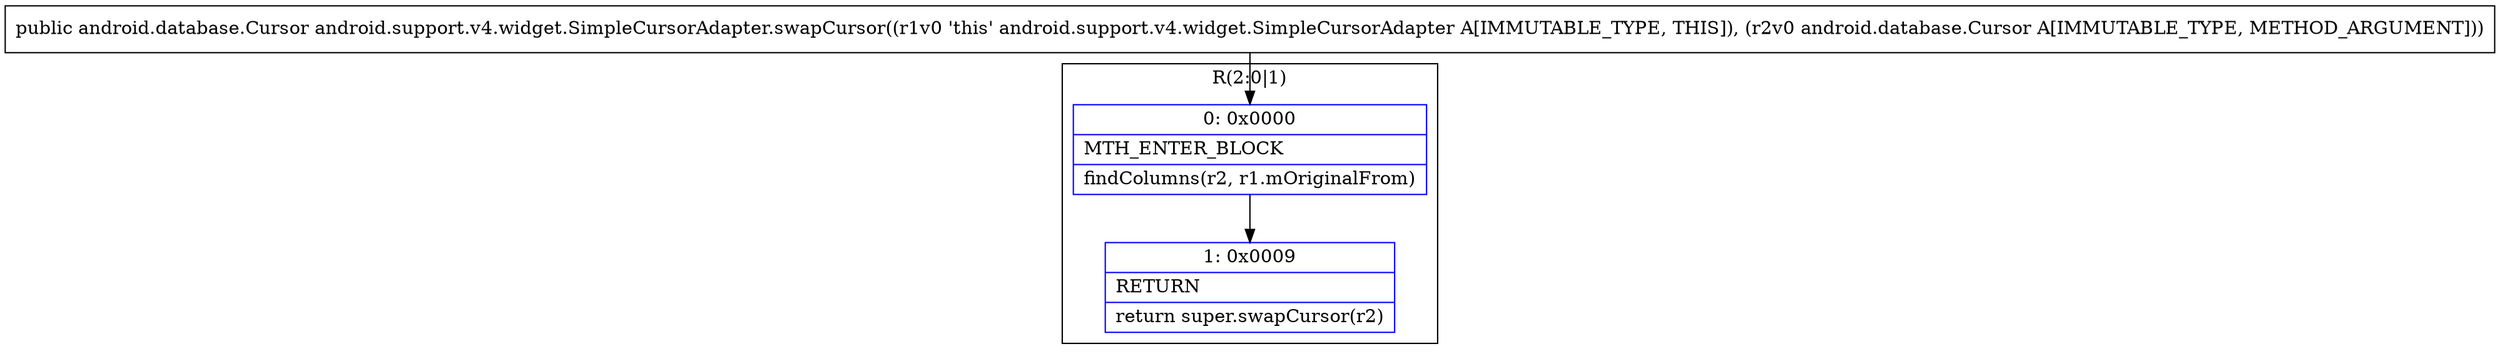 digraph "CFG forandroid.support.v4.widget.SimpleCursorAdapter.swapCursor(Landroid\/database\/Cursor;)Landroid\/database\/Cursor;" {
subgraph cluster_Region_788278721 {
label = "R(2:0|1)";
node [shape=record,color=blue];
Node_0 [shape=record,label="{0\:\ 0x0000|MTH_ENTER_BLOCK\l|findColumns(r2, r1.mOriginalFrom)\l}"];
Node_1 [shape=record,label="{1\:\ 0x0009|RETURN\l|return super.swapCursor(r2)\l}"];
}
MethodNode[shape=record,label="{public android.database.Cursor android.support.v4.widget.SimpleCursorAdapter.swapCursor((r1v0 'this' android.support.v4.widget.SimpleCursorAdapter A[IMMUTABLE_TYPE, THIS]), (r2v0 android.database.Cursor A[IMMUTABLE_TYPE, METHOD_ARGUMENT])) }"];
MethodNode -> Node_0;
Node_0 -> Node_1;
}

